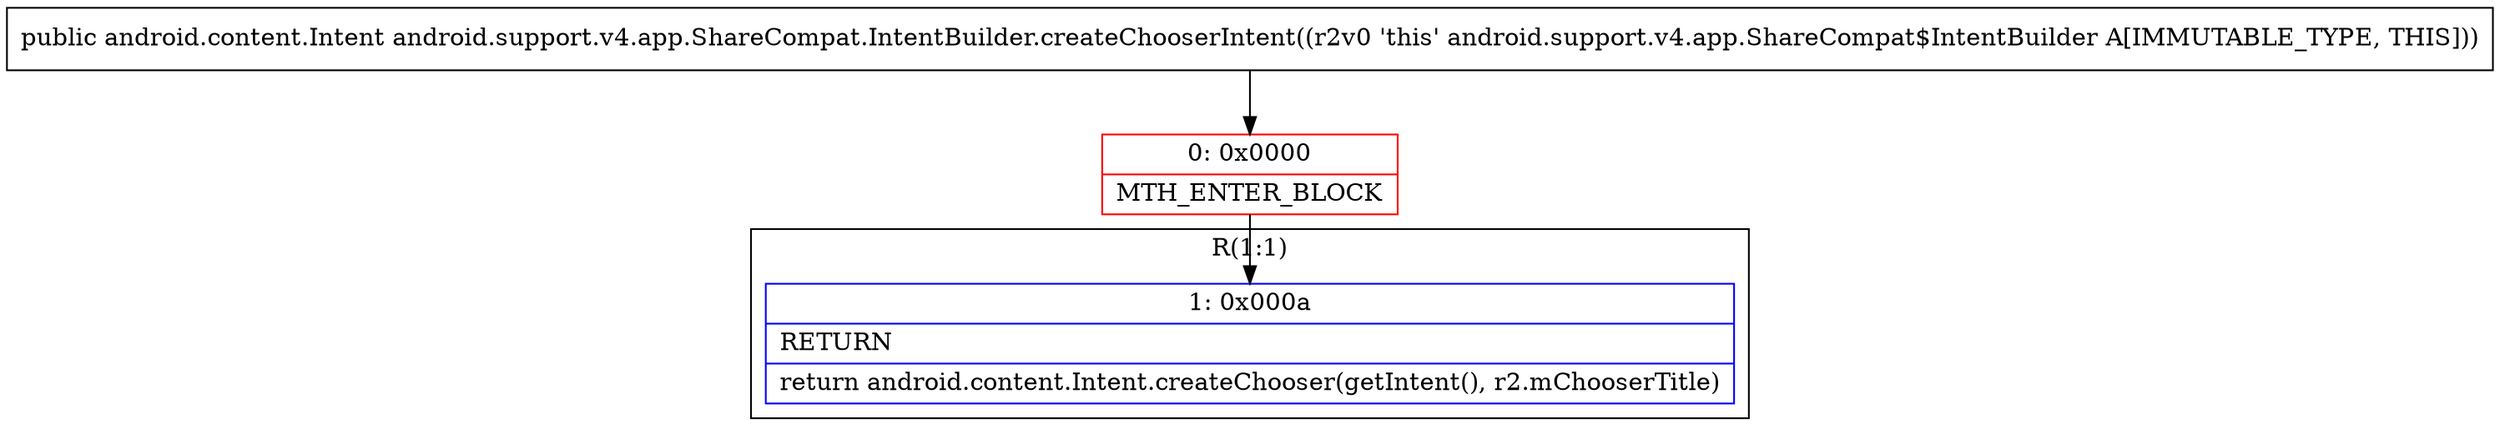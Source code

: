 digraph "CFG forandroid.support.v4.app.ShareCompat.IntentBuilder.createChooserIntent()Landroid\/content\/Intent;" {
subgraph cluster_Region_1165496150 {
label = "R(1:1)";
node [shape=record,color=blue];
Node_1 [shape=record,label="{1\:\ 0x000a|RETURN\l|return android.content.Intent.createChooser(getIntent(), r2.mChooserTitle)\l}"];
}
Node_0 [shape=record,color=red,label="{0\:\ 0x0000|MTH_ENTER_BLOCK\l}"];
MethodNode[shape=record,label="{public android.content.Intent android.support.v4.app.ShareCompat.IntentBuilder.createChooserIntent((r2v0 'this' android.support.v4.app.ShareCompat$IntentBuilder A[IMMUTABLE_TYPE, THIS])) }"];
MethodNode -> Node_0;
Node_0 -> Node_1;
}

